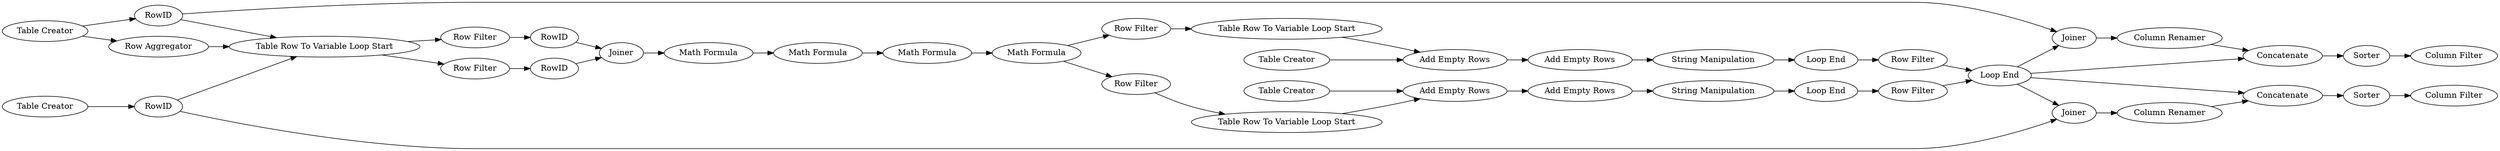 digraph {
	"6006308048237380863_44" [label="Column Filter"]
	"3758969704874188387_23" [label="Table Creator"]
	"3758969704874188387_19" [label="Table Row To Variable Loop Start"]
	"6006308048237380863_14" [label=RowID]
	"6006308048237380863_46" [label="Column Renamer"]
	"6006308048237380863_4" [label="Row Aggregator"]
	"-1238226212598094568_33" [label="Math Formula"]
	"3758969704874188387_28" [label="Table Row To Variable Loop Start"]
	"6006308048237380863_40" [label=Joiner]
	"3758969704874188387_20" [label="Table Creator"]
	"3758969704874188387_29" [label="String Manipulation"]
	"6006308048237380863_2" [label="Table Creator"]
	"3758969704874188387_9" [label="Row Filter"]
	"3758969704874188387_37" [label="Add Empty Rows"]
	"6006308048237380863_48" [label=Sorter]
	"3758969704874188387_6" [label="Table Row To Variable Loop Start"]
	"6006308048237380863_15" [label=RowID]
	"3758969704874188387_35" [label="Add Empty Rows"]
	"3758969704874188387_38" [label="Row Filter"]
	"3758969704874188387_25" [label="Row Filter"]
	"6006308048237380863_42" [label=Concatenate]
	"6006308048237380863_45" [label=Sorter]
	"6006308048237380863_1" [label="Table Creator"]
	"3758969704874188387_18" [label="Add Empty Rows"]
	"6006308048237380863_47" [label="Column Renamer"]
	"3758969704874188387_31" [label="String Manipulation"]
	"-1238226212598094568_32" [label="Math Formula"]
	"6006308048237380863_41" [label=Concatenate]
	"3758969704874188387_27" [label="Row Filter"]
	"3758969704874188387_39" [label="Row Filter"]
	"3758969704874188387_21" [label="Loop End"]
	"3758969704874188387_11" [label=RowID]
	"3758969704874188387_22" [label="Add Empty Rows"]
	"6006308048237380863_39" [label=Joiner]
	"3758969704874188387_8" [label="Row Filter"]
	"-1238226212598094568_17" [label="Math Formula"]
	"6006308048237380863_43" [label="Column Filter"]
	"-1238226212598094568_16" [label="Math Formula"]
	"3758969704874188387_5" [label="Loop End"]
	"3758969704874188387_13" [label=RowID]
	"3758969704874188387_10" [label=Joiner]
	"3758969704874188387_24" [label="Loop End"]
	"3758969704874188387_27" -> "3758969704874188387_28"
	"3758969704874188387_28" -> "3758969704874188387_22"
	"6006308048237380863_42" -> "6006308048237380863_48"
	"3758969704874188387_20" -> "3758969704874188387_18"
	"6006308048237380863_47" -> "6006308048237380863_42"
	"6006308048237380863_41" -> "6006308048237380863_45"
	"6006308048237380863_14" -> "6006308048237380863_40"
	"3758969704874188387_29" -> "3758969704874188387_21"
	"6006308048237380863_2" -> "6006308048237380863_14"
	"3758969704874188387_35" -> "3758969704874188387_29"
	"6006308048237380863_15" -> "3758969704874188387_6"
	"3758969704874188387_18" -> "3758969704874188387_35"
	"3758969704874188387_5" -> "6006308048237380863_39"
	"3758969704874188387_9" -> "3758969704874188387_11"
	"-1238226212598094568_33" -> "3758969704874188387_27"
	"6006308048237380863_15" -> "6006308048237380863_39"
	"3758969704874188387_5" -> "6006308048237380863_41"
	"3758969704874188387_6" -> "3758969704874188387_8"
	"6006308048237380863_40" -> "6006308048237380863_47"
	"3758969704874188387_8" -> "3758969704874188387_13"
	"6006308048237380863_45" -> "6006308048237380863_43"
	"3758969704874188387_10" -> "-1238226212598094568_16"
	"6006308048237380863_46" -> "6006308048237380863_41"
	"3758969704874188387_23" -> "3758969704874188387_22"
	"6006308048237380863_48" -> "6006308048237380863_44"
	"3758969704874188387_5" -> "6006308048237380863_40"
	"3758969704874188387_37" -> "3758969704874188387_31"
	"3758969704874188387_24" -> "3758969704874188387_39"
	"3758969704874188387_22" -> "3758969704874188387_37"
	"-1238226212598094568_33" -> "3758969704874188387_25"
	"3758969704874188387_31" -> "3758969704874188387_24"
	"6006308048237380863_39" -> "6006308048237380863_46"
	"3758969704874188387_13" -> "3758969704874188387_10"
	"3758969704874188387_19" -> "3758969704874188387_18"
	"3758969704874188387_38" -> "3758969704874188387_5"
	"3758969704874188387_21" -> "3758969704874188387_38"
	"6006308048237380863_1" -> "6006308048237380863_15"
	"-1238226212598094568_16" -> "-1238226212598094568_17"
	"6006308048237380863_14" -> "3758969704874188387_6"
	"-1238226212598094568_17" -> "-1238226212598094568_32"
	"6006308048237380863_1" -> "6006308048237380863_4"
	"3758969704874188387_5" -> "6006308048237380863_42"
	"-1238226212598094568_32" -> "-1238226212598094568_33"
	"3758969704874188387_39" -> "3758969704874188387_5"
	"3758969704874188387_6" -> "3758969704874188387_9"
	"3758969704874188387_25" -> "3758969704874188387_19"
	"3758969704874188387_11" -> "3758969704874188387_10"
	"6006308048237380863_4" -> "3758969704874188387_6"
	rankdir=LR
}
